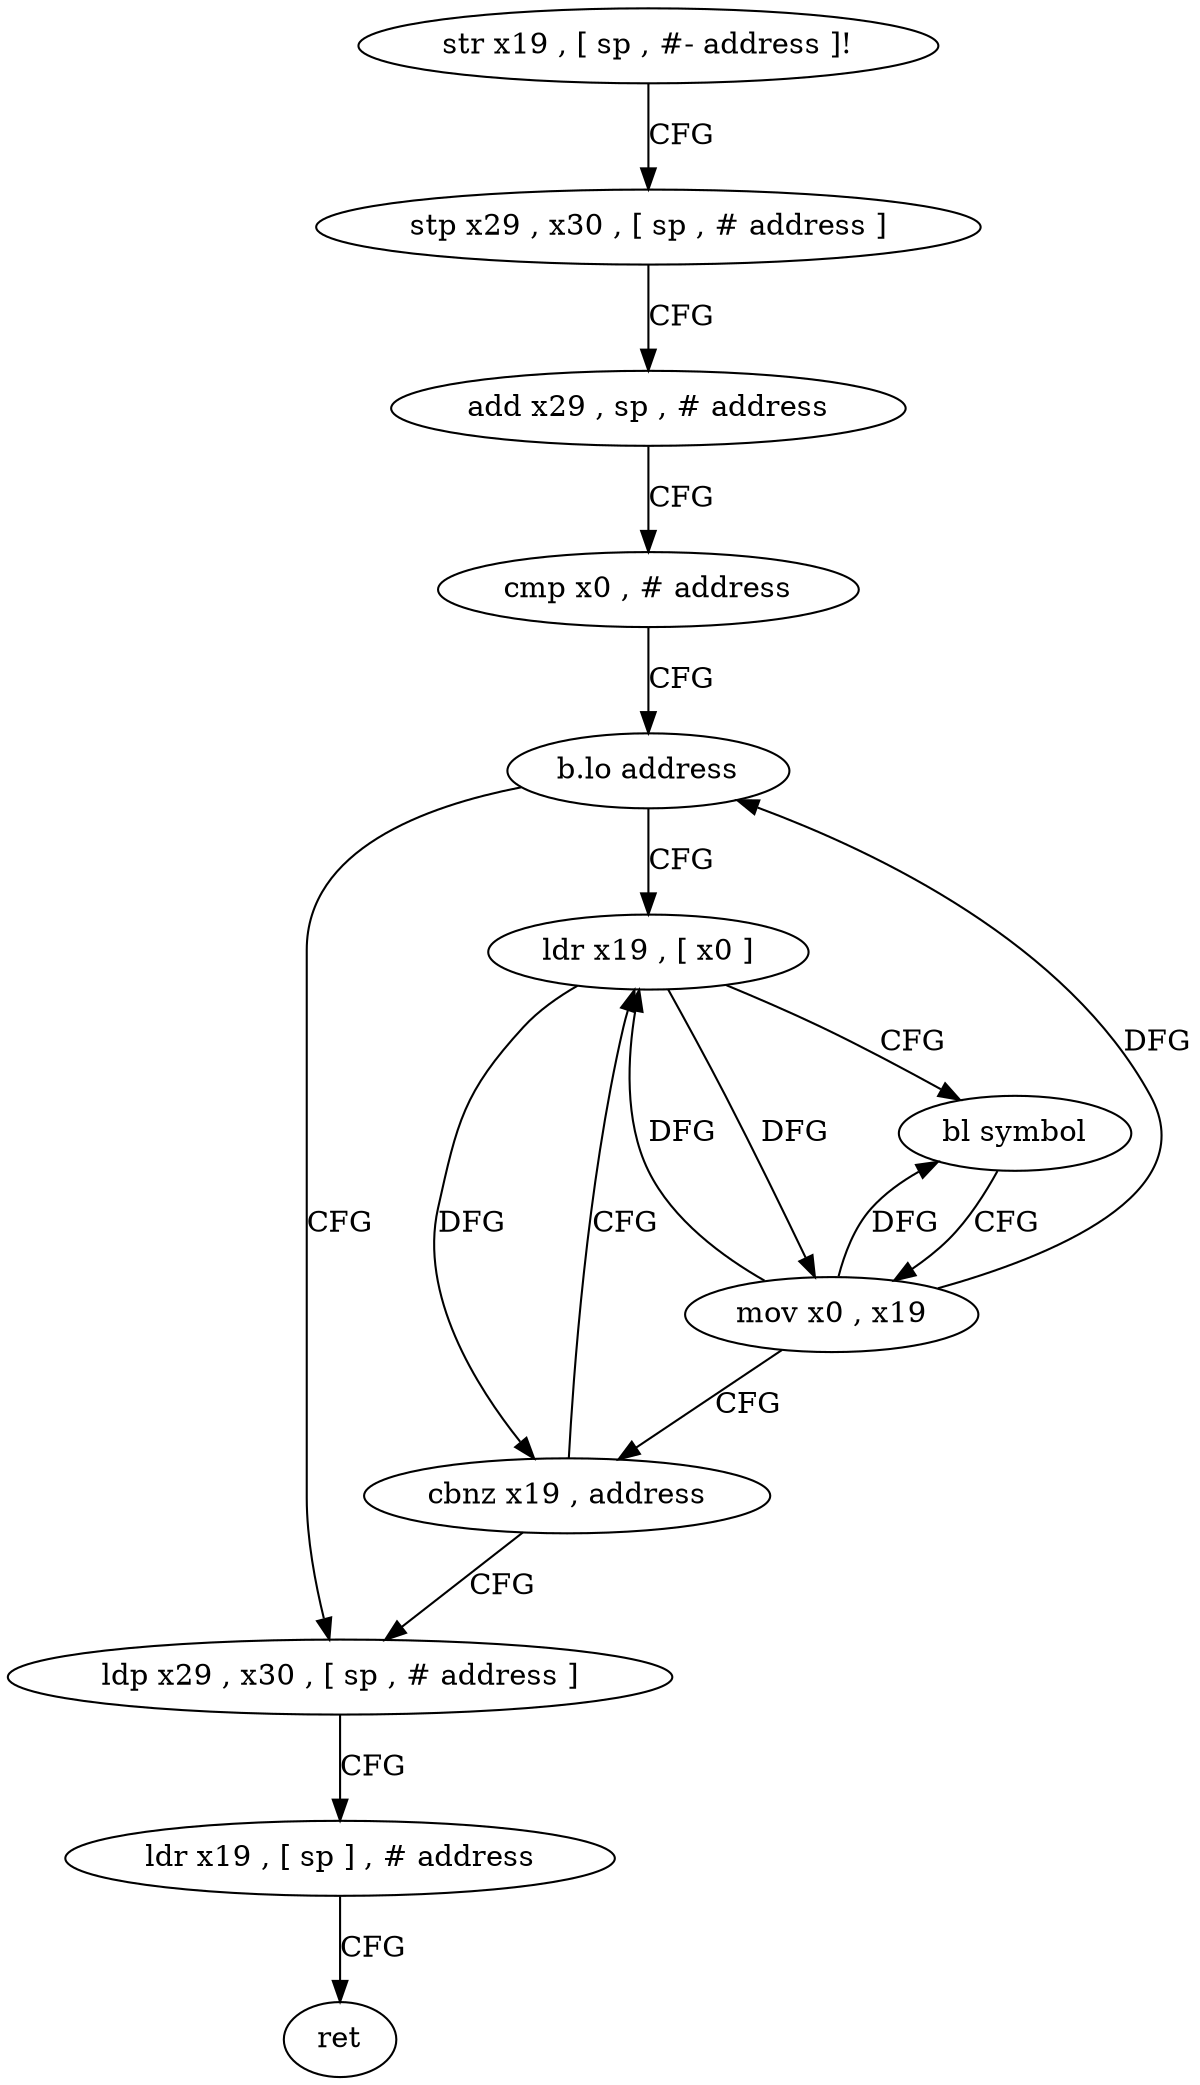 digraph "func" {
"4268380" [label = "str x19 , [ sp , #- address ]!" ]
"4268384" [label = "stp x29 , x30 , [ sp , # address ]" ]
"4268388" [label = "add x29 , sp , # address" ]
"4268392" [label = "cmp x0 , # address" ]
"4268396" [label = "b.lo address" ]
"4268416" [label = "ldp x29 , x30 , [ sp , # address ]" ]
"4268400" [label = "ldr x19 , [ x0 ]" ]
"4268420" [label = "ldr x19 , [ sp ] , # address" ]
"4268424" [label = "ret" ]
"4268404" [label = "bl symbol" ]
"4268408" [label = "mov x0 , x19" ]
"4268412" [label = "cbnz x19 , address" ]
"4268380" -> "4268384" [ label = "CFG" ]
"4268384" -> "4268388" [ label = "CFG" ]
"4268388" -> "4268392" [ label = "CFG" ]
"4268392" -> "4268396" [ label = "CFG" ]
"4268396" -> "4268416" [ label = "CFG" ]
"4268396" -> "4268400" [ label = "CFG" ]
"4268416" -> "4268420" [ label = "CFG" ]
"4268400" -> "4268404" [ label = "CFG" ]
"4268400" -> "4268408" [ label = "DFG" ]
"4268400" -> "4268412" [ label = "DFG" ]
"4268420" -> "4268424" [ label = "CFG" ]
"4268404" -> "4268408" [ label = "CFG" ]
"4268408" -> "4268412" [ label = "CFG" ]
"4268408" -> "4268396" [ label = "DFG" ]
"4268408" -> "4268400" [ label = "DFG" ]
"4268408" -> "4268404" [ label = "DFG" ]
"4268412" -> "4268400" [ label = "CFG" ]
"4268412" -> "4268416" [ label = "CFG" ]
}
